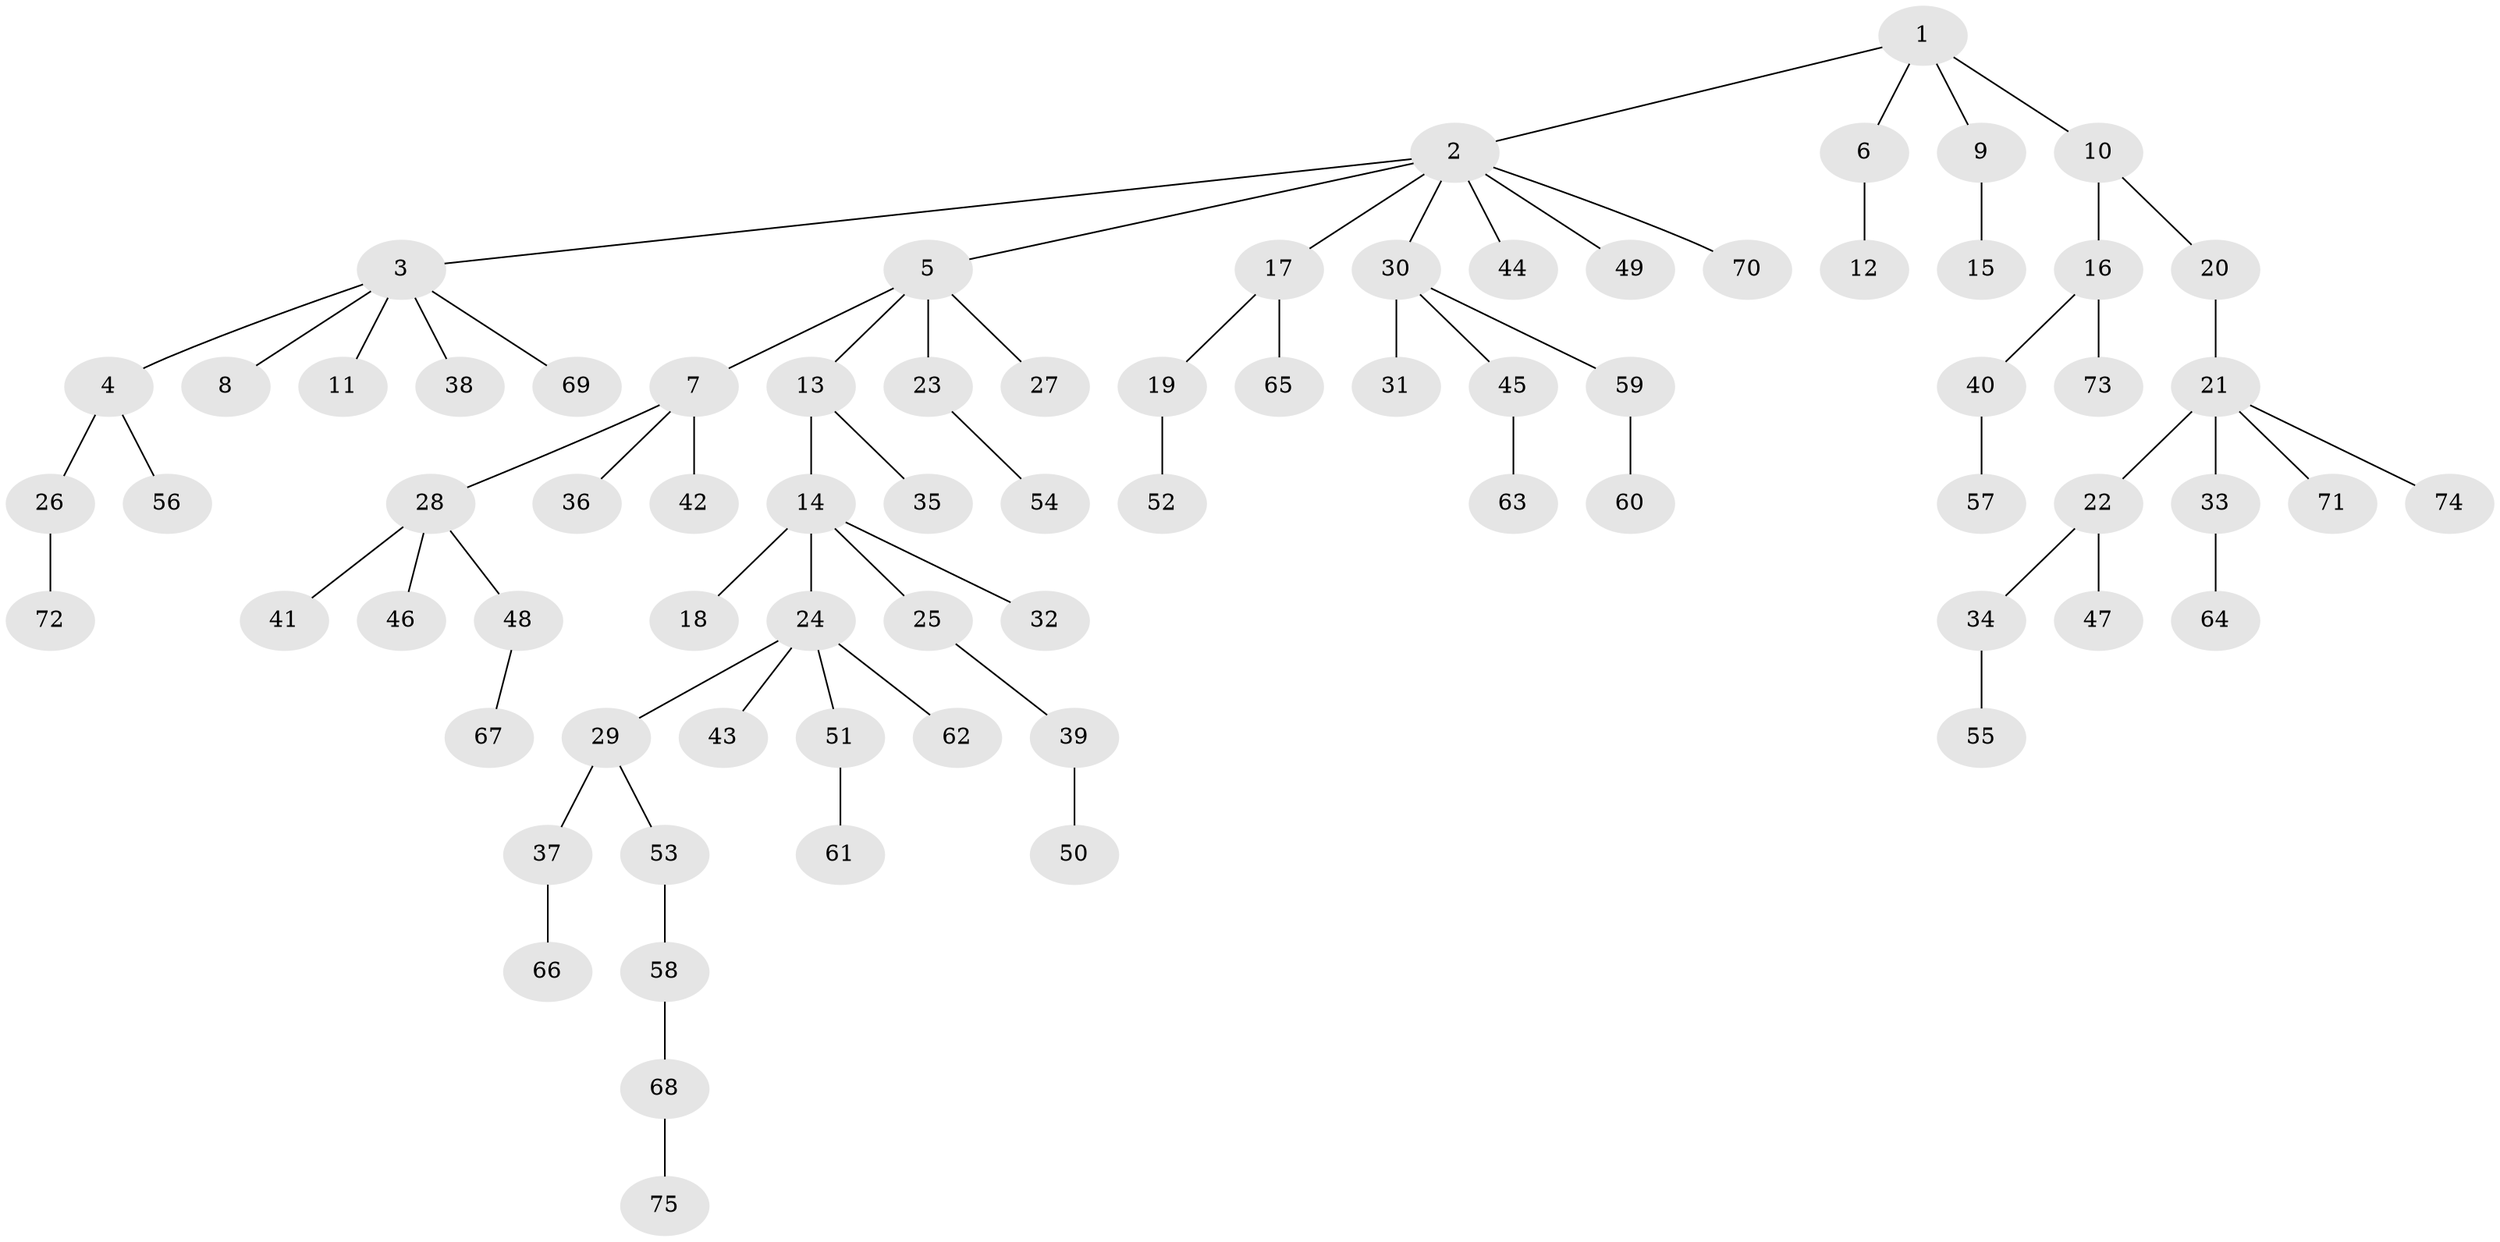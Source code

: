 // coarse degree distribution, {4: 0.06382978723404255, 7: 0.02127659574468085, 5: 0.06382978723404255, 3: 0.14893617021276595, 1: 0.6170212765957447, 2: 0.0851063829787234}
// Generated by graph-tools (version 1.1) at 2025/24/03/03/25 07:24:05]
// undirected, 75 vertices, 74 edges
graph export_dot {
graph [start="1"]
  node [color=gray90,style=filled];
  1;
  2;
  3;
  4;
  5;
  6;
  7;
  8;
  9;
  10;
  11;
  12;
  13;
  14;
  15;
  16;
  17;
  18;
  19;
  20;
  21;
  22;
  23;
  24;
  25;
  26;
  27;
  28;
  29;
  30;
  31;
  32;
  33;
  34;
  35;
  36;
  37;
  38;
  39;
  40;
  41;
  42;
  43;
  44;
  45;
  46;
  47;
  48;
  49;
  50;
  51;
  52;
  53;
  54;
  55;
  56;
  57;
  58;
  59;
  60;
  61;
  62;
  63;
  64;
  65;
  66;
  67;
  68;
  69;
  70;
  71;
  72;
  73;
  74;
  75;
  1 -- 2;
  1 -- 6;
  1 -- 9;
  1 -- 10;
  2 -- 3;
  2 -- 5;
  2 -- 17;
  2 -- 30;
  2 -- 44;
  2 -- 49;
  2 -- 70;
  3 -- 4;
  3 -- 8;
  3 -- 11;
  3 -- 38;
  3 -- 69;
  4 -- 26;
  4 -- 56;
  5 -- 7;
  5 -- 13;
  5 -- 23;
  5 -- 27;
  6 -- 12;
  7 -- 28;
  7 -- 36;
  7 -- 42;
  9 -- 15;
  10 -- 16;
  10 -- 20;
  13 -- 14;
  13 -- 35;
  14 -- 18;
  14 -- 24;
  14 -- 25;
  14 -- 32;
  16 -- 40;
  16 -- 73;
  17 -- 19;
  17 -- 65;
  19 -- 52;
  20 -- 21;
  21 -- 22;
  21 -- 33;
  21 -- 71;
  21 -- 74;
  22 -- 34;
  22 -- 47;
  23 -- 54;
  24 -- 29;
  24 -- 43;
  24 -- 51;
  24 -- 62;
  25 -- 39;
  26 -- 72;
  28 -- 41;
  28 -- 46;
  28 -- 48;
  29 -- 37;
  29 -- 53;
  30 -- 31;
  30 -- 45;
  30 -- 59;
  33 -- 64;
  34 -- 55;
  37 -- 66;
  39 -- 50;
  40 -- 57;
  45 -- 63;
  48 -- 67;
  51 -- 61;
  53 -- 58;
  58 -- 68;
  59 -- 60;
  68 -- 75;
}
